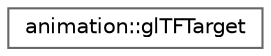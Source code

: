 digraph "Graphical Class Hierarchy"
{
 // LATEX_PDF_SIZE
  bgcolor="transparent";
  edge [fontname=Helvetica,fontsize=10,labelfontname=Helvetica,labelfontsize=10];
  node [fontname=Helvetica,fontsize=10,shape=box,height=0.2,width=0.4];
  rankdir="LR";
  Node0 [id="Node000000",label="animation::glTFTarget",height=0.2,width=0.4,color="grey40", fillcolor="white", style="filled",URL="$structFoam_1_1glTF_1_1animation_1_1glTFTarget.html",tooltip=" "];
}
